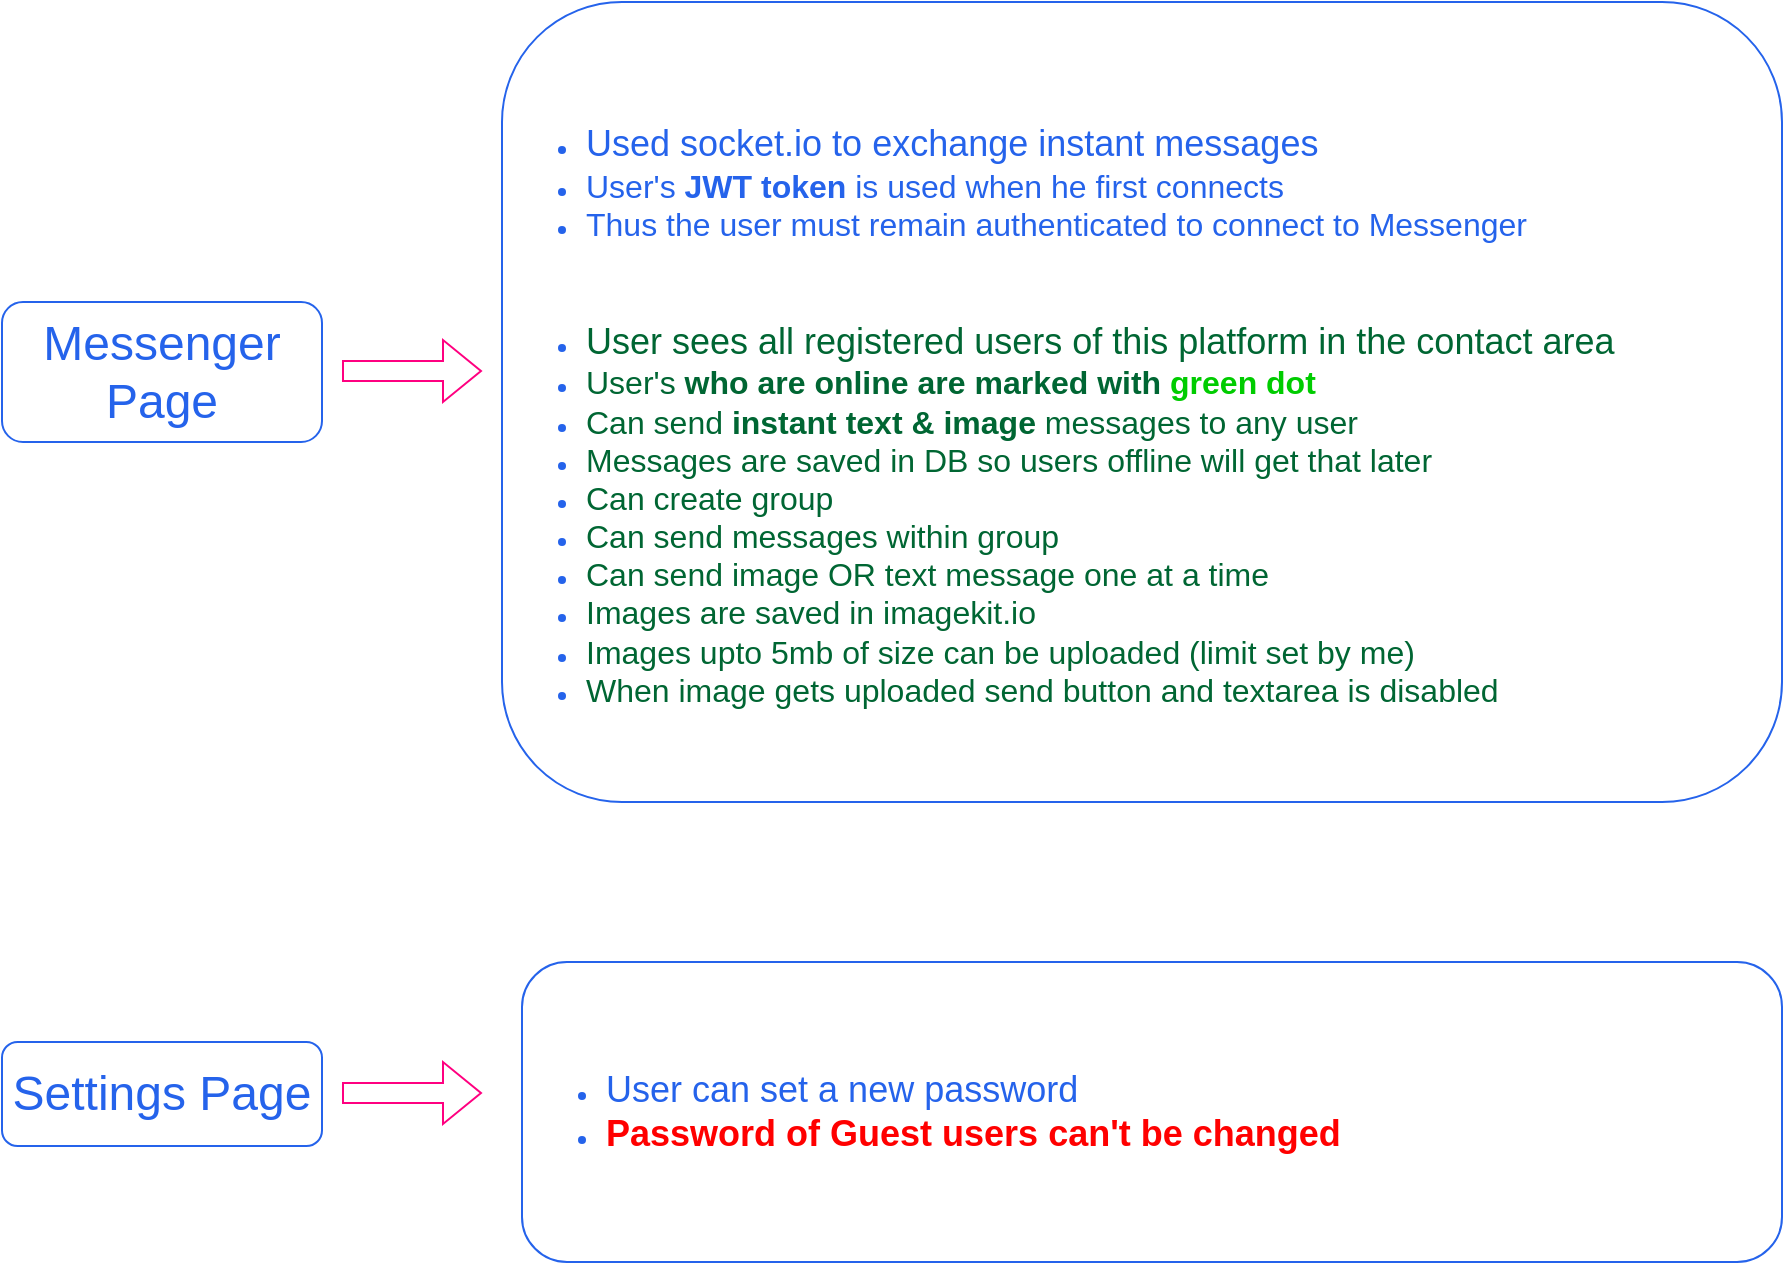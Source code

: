 <mxfile version="23.1.5" type="device">
  <diagram name="Page-1" id="V96OR2ep9DXPKzGtc8qw">
    <mxGraphModel dx="1648" dy="992" grid="1" gridSize="10" guides="1" tooltips="1" connect="1" arrows="1" fold="1" page="1" pageScale="1" pageWidth="1100" pageHeight="850" math="0" shadow="0">
      <root>
        <mxCell id="0" />
        <mxCell id="1" parent="0" />
        <mxCell id="uz5QgHpY2Cw1FlYYKC5Z-1" value="&lt;font style=&quot;font-size: 24px;&quot;&gt;Messenger Page&lt;/font&gt;" style="rounded=1;whiteSpace=wrap;html=1;fillColor=none;fontColor=#2563EB;strokeColor=#2563EB;" parent="1" vertex="1">
          <mxGeometry x="30" y="270" width="160" height="70" as="geometry" />
        </mxCell>
        <mxCell id="uz5QgHpY2Cw1FlYYKC5Z-31" value="&lt;br style=&quot;font-size: 18px; background-color: initial;&quot;&gt;&lt;ul&gt;&lt;li&gt;&lt;font style=&quot;font-size: 18px;&quot;&gt;Used socket.io to exchange instant messages&lt;/font&gt;&lt;/li&gt;&lt;li&gt;&lt;font size=&quot;3&quot;&gt;User&#39;s &lt;b&gt;JWT token&lt;/b&gt; is used when he first connects&lt;/font&gt;&lt;/li&gt;&lt;li&gt;&lt;font size=&quot;3&quot;&gt;Thus the user must remain authenticated to connect to Messenger&lt;span style=&quot;white-space: pre;&quot;&gt;&#x9;&lt;/span&gt;&lt;/font&gt;&lt;/li&gt;&lt;/ul&gt;&lt;br style=&quot;font-size: 18px; background-color: initial;&quot;&gt;&lt;ul&gt;&lt;li&gt;&lt;span style=&quot;font-size: 18px; background-color: initial;&quot;&gt;&lt;font color=&quot;#006633&quot;&gt;User sees all registered users of this platform in the contact area&lt;/font&gt;&lt;/span&gt;&lt;/li&gt;&lt;li&gt;&lt;font size=&quot;3&quot;&gt;&lt;font color=&quot;#006633&quot;&gt;User&#39;s &lt;/font&gt;&lt;b style=&quot;&quot;&gt;&lt;font color=&quot;#006633&quot;&gt;who are online are marked with &lt;/font&gt;&lt;font color=&quot;#00cc00&quot;&gt;green dot&lt;/font&gt;&lt;/b&gt;&lt;/font&gt;&lt;/li&gt;&lt;li&gt;&lt;font color=&quot;#006633&quot; size=&quot;3&quot;&gt;Can send &lt;b&gt;instant text &amp;amp; image&lt;/b&gt; messages to any user&lt;/font&gt;&lt;/li&gt;&lt;li&gt;&lt;font color=&quot;#006633&quot; size=&quot;3&quot;&gt;Messages are saved in DB so users offline will get that later&lt;/font&gt;&lt;/li&gt;&lt;li&gt;&lt;font color=&quot;#006633&quot; size=&quot;3&quot;&gt;Can create group&lt;/font&gt;&lt;/li&gt;&lt;li&gt;&lt;font color=&quot;#006633&quot; size=&quot;3&quot;&gt;Can send messages within group&lt;/font&gt;&lt;/li&gt;&lt;li&gt;&lt;font color=&quot;#006633&quot; size=&quot;3&quot; style=&quot;&quot;&gt;Can send image OR text message one at a time&lt;/font&gt;&lt;/li&gt;&lt;li&gt;&lt;font color=&quot;#006633&quot; size=&quot;3&quot;&gt;Images are saved in&amp;nbsp;imagekit.io&lt;/font&gt;&lt;/li&gt;&lt;li&gt;&lt;font color=&quot;#006633&quot; size=&quot;3&quot;&gt;Images upto 5mb of size can be uploaded (limit set by me)&lt;/font&gt;&lt;/li&gt;&lt;li&gt;&lt;font color=&quot;#006633&quot; size=&quot;3&quot;&gt;When image gets uploaded send button and textarea is disabled&lt;/font&gt;&lt;/li&gt;&lt;/ul&gt;" style="rounded=1;whiteSpace=wrap;html=1;fontColor=#2563EB;labelBackgroundColor=none;labelBorderColor=none;strokeColor=#2563EB;align=left;" parent="1" vertex="1">
          <mxGeometry x="280" y="120" width="640" height="400" as="geometry" />
        </mxCell>
        <mxCell id="FxMdJe1kMajjNA-1XhJt-7" value="" style="shape=flexArrow;endArrow=classic;html=1;rounded=0;strokeColor=#FF0080;" parent="1" edge="1">
          <mxGeometry width="50" height="50" relative="1" as="geometry">
            <mxPoint x="200" y="304.5" as="sourcePoint" />
            <mxPoint x="270" y="304.5" as="targetPoint" />
          </mxGeometry>
        </mxCell>
        <mxCell id="FxMdJe1kMajjNA-1XhJt-10" value="&lt;font style=&quot;font-size: 24px;&quot;&gt;Settings Page&lt;/font&gt;" style="rounded=1;whiteSpace=wrap;html=1;fillColor=none;fontColor=#2563EB;strokeColor=#2563EB;" parent="1" vertex="1">
          <mxGeometry x="30" y="640" width="160" height="52" as="geometry" />
        </mxCell>
        <mxCell id="FxMdJe1kMajjNA-1XhJt-11" value="&lt;ul&gt;&lt;li&gt;&lt;font style=&quot;font-size: 18px;&quot;&gt;User can set a new password&lt;br&gt;&lt;/font&gt;&lt;/li&gt;&lt;li&gt;&lt;font color=&quot;#ff0000&quot; style=&quot;font-size: 18px;&quot;&gt;&lt;b&gt;Password of Guest users can&#39;t be changed&lt;/b&gt;&lt;/font&gt;&lt;/li&gt;&lt;/ul&gt;" style="rounded=1;whiteSpace=wrap;html=1;fontColor=#2563EB;labelBackgroundColor=none;labelBorderColor=none;strokeColor=#2563EB;align=left;" parent="1" vertex="1">
          <mxGeometry x="290" y="600" width="630" height="150" as="geometry" />
        </mxCell>
        <mxCell id="FxMdJe1kMajjNA-1XhJt-12" value="" style="shape=flexArrow;endArrow=classic;html=1;rounded=0;strokeColor=#FF0080;" parent="1" edge="1">
          <mxGeometry width="50" height="50" relative="1" as="geometry">
            <mxPoint x="200" y="665.5" as="sourcePoint" />
            <mxPoint x="270" y="665.5" as="targetPoint" />
          </mxGeometry>
        </mxCell>
      </root>
    </mxGraphModel>
  </diagram>
</mxfile>
